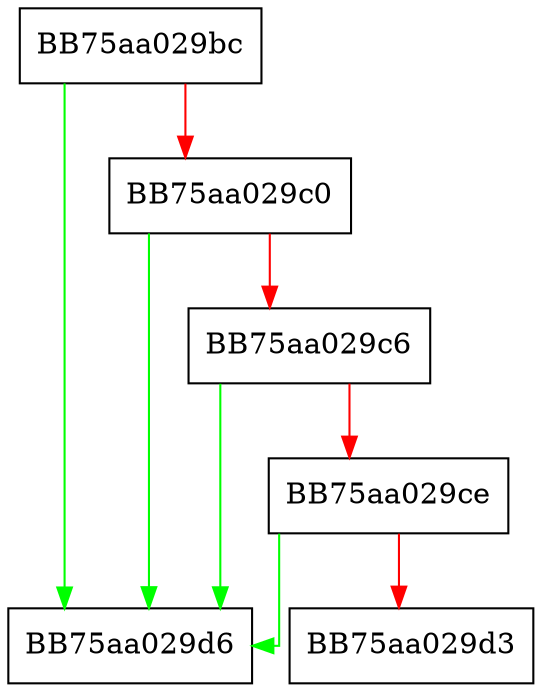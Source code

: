 digraph IsDumpRequired {
  node [shape="box"];
  graph [splines=ortho];
  BB75aa029bc -> BB75aa029d6 [color="green"];
  BB75aa029bc -> BB75aa029c0 [color="red"];
  BB75aa029c0 -> BB75aa029d6 [color="green"];
  BB75aa029c0 -> BB75aa029c6 [color="red"];
  BB75aa029c6 -> BB75aa029d6 [color="green"];
  BB75aa029c6 -> BB75aa029ce [color="red"];
  BB75aa029ce -> BB75aa029d6 [color="green"];
  BB75aa029ce -> BB75aa029d3 [color="red"];
}